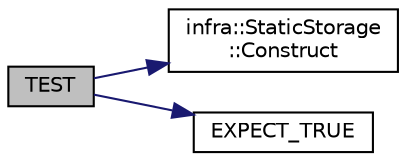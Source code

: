 digraph "TEST"
{
 // INTERACTIVE_SVG=YES
  edge [fontname="Helvetica",fontsize="10",labelfontname="Helvetica",labelfontsize="10"];
  node [fontname="Helvetica",fontsize="10",shape=record];
  rankdir="LR";
  Node2 [label="TEST",height=0.2,width=0.4,color="black", fillcolor="grey75", style="filled", fontcolor="black"];
  Node2 -> Node3 [color="midnightblue",fontsize="10",style="solid",fontname="Helvetica"];
  Node3 [label="infra::StaticStorage\l::Construct",height=0.2,width=0.4,color="black", fillcolor="white", style="filled",URL="$d0/d8c/classinfra_1_1_static_storage.html#a559d54c8348a0358bf663a206cbebabe"];
  Node2 -> Node4 [color="midnightblue",fontsize="10",style="solid",fontname="Helvetica"];
  Node4 [label="EXPECT_TRUE",height=0.2,width=0.4,color="black", fillcolor="white", style="filled",URL="$d6/def/_test_json_8cpp.html#a84dbe6e62bbec23a120a258315c7b6dc"];
}
